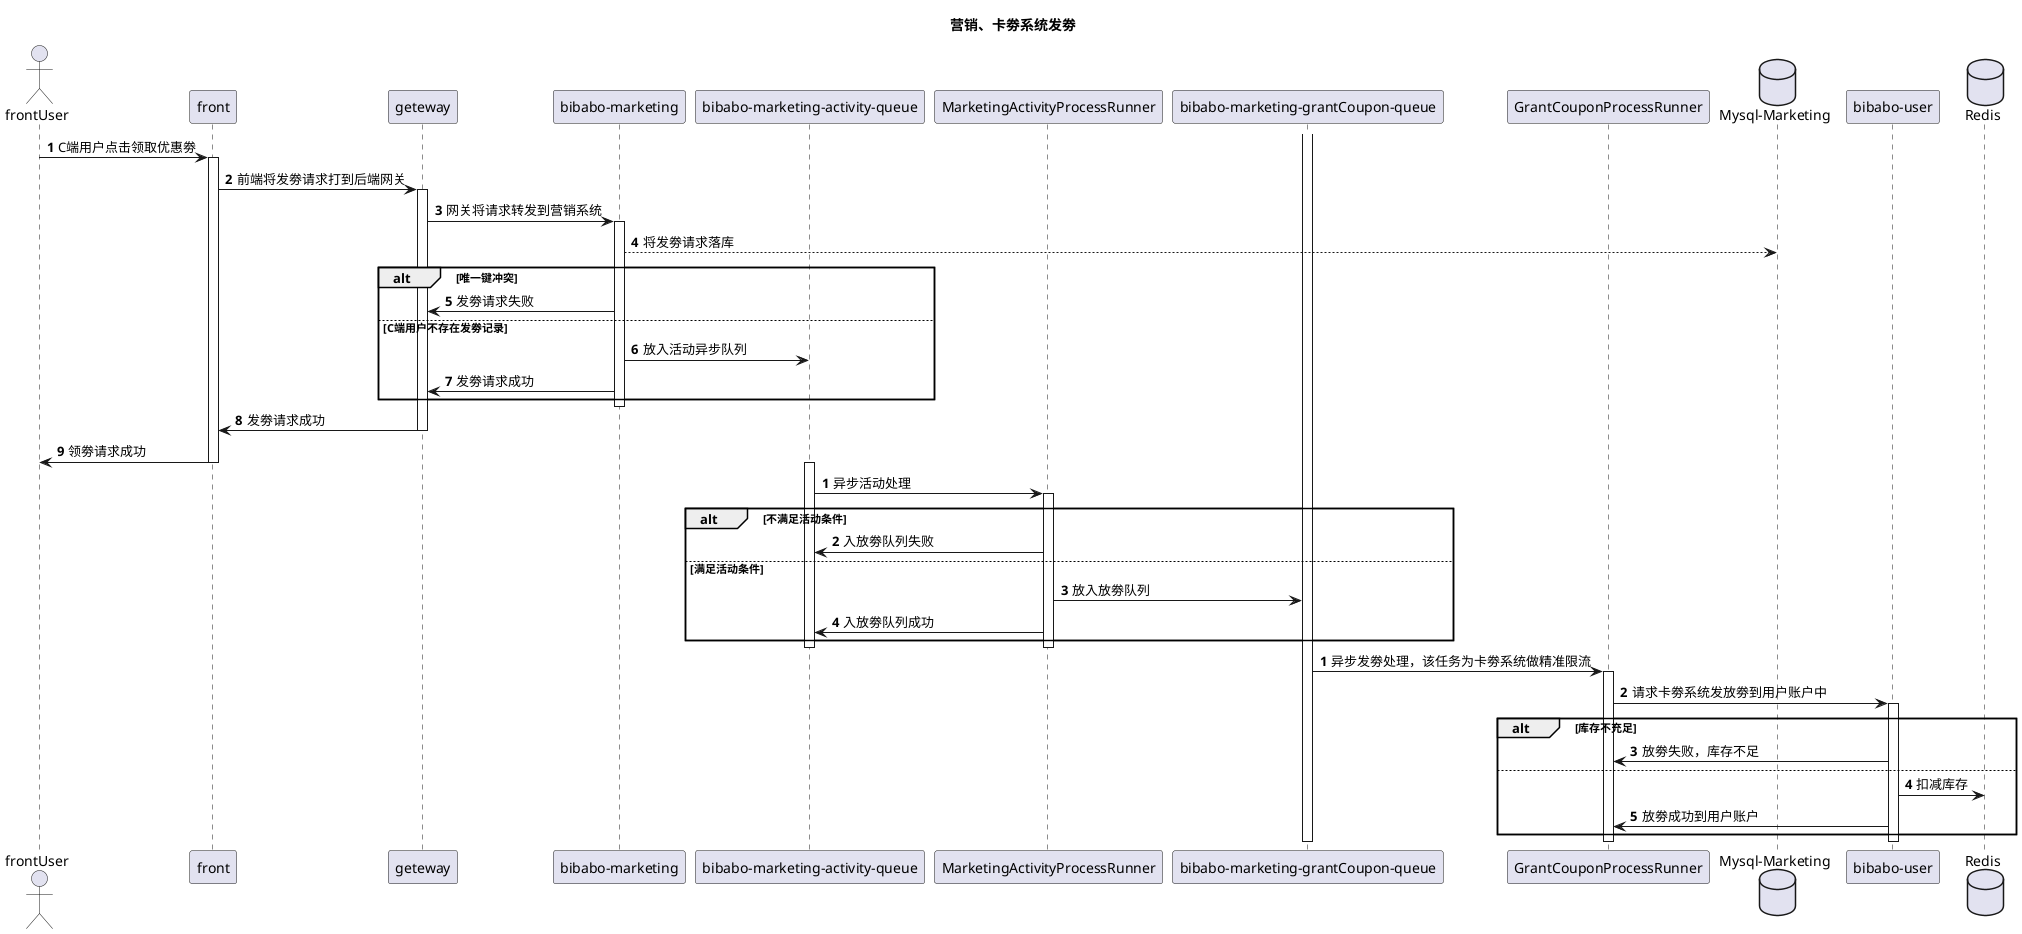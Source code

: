 @startuml
title 营销、卡劵系统发劵
actor frontUser

participant "front" as front
participant "geteway" as geteway
participant "bibabo-marketing" as bibaboMarketing
participant "bibabo-marketing-activity-queue" as activityQueue
participant "MarketingActivityProcessRunner" as marketingActivityProcessRunner
participant "bibabo-marketing-grantCoupon-queue" as grantCouponQueue
participant "GrantCouponProcessRunner" as grantCouponProcessRunner
database "Mysql-Marketing" as mysqlMarketing
participant "bibabo-user" as bibaboUser
database "Redis" as redis

autonumber
frontUser-> front:C端用户点击领取优惠劵
activate front
front-> geteway:前端将发劵请求打到后端网关
activate geteway
geteway-> bibaboMarketing:网关将请求转发到营销系统
activate bibaboMarketing
bibaboMarketing--> mysqlMarketing:将发劵请求落库
alt 唯一键冲突
    bibaboMarketing-> geteway:发劵请求失败
else C端用户不存在发劵记录
    bibaboMarketing-> activityQueue: 放入活动异步队列
    bibaboMarketing-> geteway:发劵请求成功
end
deactivate bibaboMarketing
geteway-> front:发劵请求成功
deactivate geteway
front-> frontUser:领劵请求成功
deactivate front

autonumber
activate activityQueue
activityQueue-> marketingActivityProcessRunner:异步活动处理
activate marketingActivityProcessRunner
alt 不满足活动条件
marketingActivityProcessRunner-> activityQueue:入放劵队列失败
else 满足活动条件
marketingActivityProcessRunner-> grantCouponQueue:放入放劵队列
marketingActivityProcessRunner-> activityQueue:入放劵队列成功
end
deactivate marketingActivityProcessRunner
deactivate activityQueue

autonumber
activate grantCouponQueue
grantCouponQueue-> grantCouponProcessRunner:异步发劵处理，该任务为卡劵系统做精准限流
activate grantCouponProcessRunner
grantCouponProcessRunner-> bibaboUser:请求卡劵系统发放劵到用户账户中
activate bibaboUser
alt 库存不充足
bibaboUser-> grantCouponProcessRunner:放劵失败，库存不足
else
bibaboUser-> redis:扣减库存
bibaboUser-> grantCouponProcessRunner:放劵成功到用户账户
end
deactivate bibaboUser
deactivate grantCouponProcessRunner
deactivate grantCouponQueue
@enduml